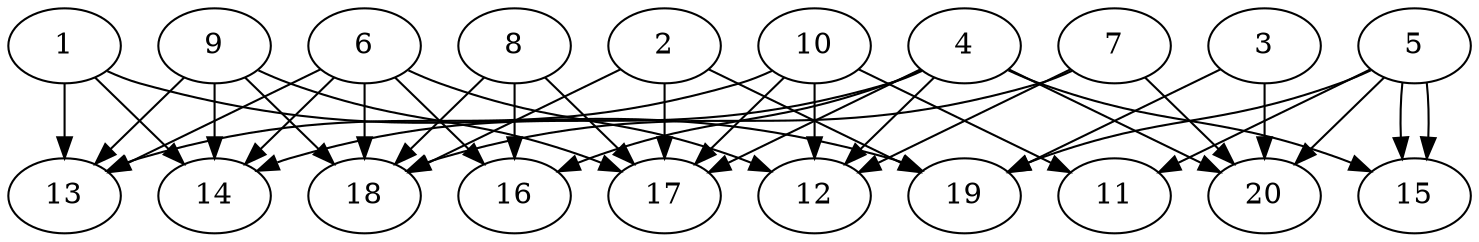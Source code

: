 // DAG automatically generated by daggen at Wed Jul 24 21:27:05 2019
// ./daggen --dot -n 20 --ccr 0.3 --fat 0.7 --regular 0.5 --density 0.5 --mindata 5242880 --maxdata 52428800 
digraph G {
  1 [size="134355627", alpha="0.20", expect_size="40306688"] 
  1 -> 13 [size ="40306688"]
  1 -> 14 [size ="40306688"]
  1 -> 19 [size ="40306688"]
  2 [size="134690133", alpha="0.18", expect_size="40407040"] 
  2 -> 17 [size ="40407040"]
  2 -> 18 [size ="40407040"]
  2 -> 19 [size ="40407040"]
  3 [size="20097707", alpha="0.11", expect_size="6029312"] 
  3 -> 19 [size ="6029312"]
  3 -> 20 [size ="6029312"]
  4 [size="152210773", alpha="0.19", expect_size="45663232"] 
  4 -> 12 [size ="45663232"]
  4 -> 14 [size ="45663232"]
  4 -> 15 [size ="45663232"]
  4 -> 16 [size ="45663232"]
  4 -> 17 [size ="45663232"]
  4 -> 20 [size ="45663232"]
  5 [size="28405760", alpha="0.18", expect_size="8521728"] 
  5 -> 11 [size ="8521728"]
  5 -> 15 [size ="8521728"]
  5 -> 15 [size ="8521728"]
  5 -> 19 [size ="8521728"]
  5 -> 20 [size ="8521728"]
  6 [size="94808747", alpha="0.14", expect_size="28442624"] 
  6 -> 12 [size ="28442624"]
  6 -> 13 [size ="28442624"]
  6 -> 14 [size ="28442624"]
  6 -> 16 [size ="28442624"]
  6 -> 18 [size ="28442624"]
  7 [size="149056853", alpha="0.16", expect_size="44717056"] 
  7 -> 12 [size ="44717056"]
  7 -> 18 [size ="44717056"]
  7 -> 20 [size ="44717056"]
  8 [size="116940800", alpha="0.08", expect_size="35082240"] 
  8 -> 16 [size ="35082240"]
  8 -> 17 [size ="35082240"]
  8 -> 18 [size ="35082240"]
  9 [size="59279360", alpha="0.18", expect_size="17783808"] 
  9 -> 13 [size ="17783808"]
  9 -> 14 [size ="17783808"]
  9 -> 17 [size ="17783808"]
  9 -> 18 [size ="17783808"]
  10 [size="76834133", alpha="0.15", expect_size="23050240"] 
  10 -> 11 [size ="23050240"]
  10 -> 12 [size ="23050240"]
  10 -> 13 [size ="23050240"]
  10 -> 17 [size ="23050240"]
  11 [size="57903787", alpha="0.00", expect_size="17371136"] 
  12 [size="55012693", alpha="0.09", expect_size="16503808"] 
  13 [size="39038293", alpha="0.03", expect_size="11711488"] 
  14 [size="124214613", alpha="0.12", expect_size="37264384"] 
  15 [size="112831147", alpha="0.07", expect_size="33849344"] 
  16 [size="93180587", alpha="0.18", expect_size="27954176"] 
  17 [size="42922667", alpha="0.13", expect_size="12876800"] 
  18 [size="165758293", alpha="0.07", expect_size="49727488"] 
  19 [size="70106453", alpha="0.05", expect_size="21031936"] 
  20 [size="55606613", alpha="0.05", expect_size="16681984"] 
}
